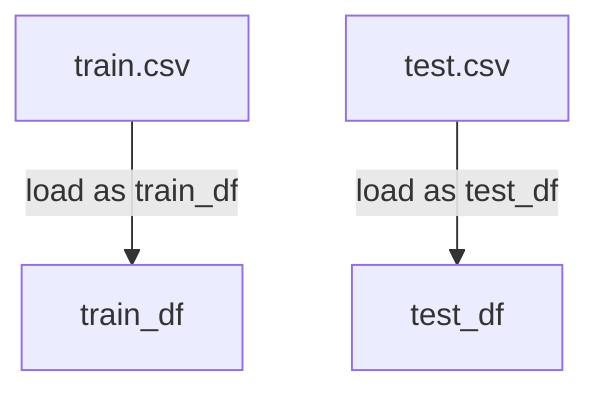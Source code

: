 flowchart TD
    A["train.csv"] --> |"load as train_df"| B["train_df"]
    A1["test.csv"] --> |"load as test_df"| C["test_df"]